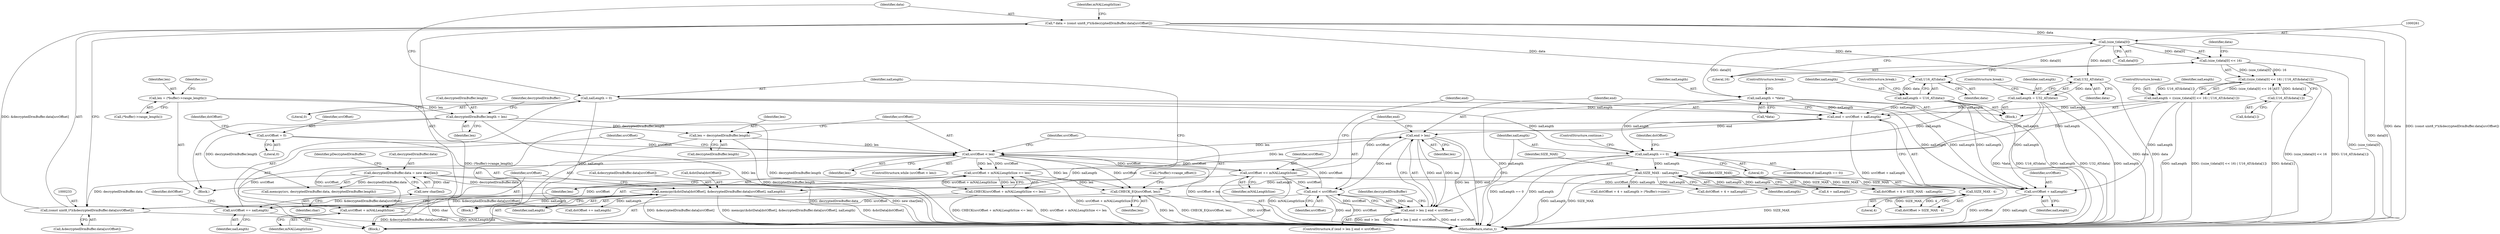 digraph "0_Android_e248db02fbab2ee9162940bc19f087fd7d96cb9d@integer" {
"1000287" [label="(Call,end = srcOffset + nalLength)"];
"1000283" [label="(Call,srcOffset += mNALLengthSize)"];
"1000215" [label="(Call,srcOffset < len)"];
"1000297" [label="(Call,end < srcOffset)"];
"1000294" [label="(Call,end > len)"];
"1000287" [label="(Call,end = srcOffset + nalLength)"];
"1000273" [label="(Call,nalLength = U32_AT(data))"];
"1000275" [label="(Call,U32_AT(data))"];
"1000230" [label="(Call,* data = (const uint8_t*)(&decryptedDrmBuffer.data[srcOffset]))"];
"1000232" [label="(Call,(const uint8_t*)(&decryptedDrmBuffer.data[srcOffset]))"];
"1000389" [label="(Call,memcpy(&dstData[dstOffset], &decryptedDrmBuffer.data[srcOffset], nalLength))"];
"1000136" [label="(Call,decryptedDrmBuffer.data = new char[len])"];
"1000140" [label="(Call,new char[len])"];
"1000334" [label="(Call,SIZE_MAX - nalLength)"];
"1000326" [label="(Call,SIZE_MAX - 4)"];
"1000317" [label="(Call,nalLength == 0)"];
"1000256" [label="(Call,nalLength = ((size_t)data[0] << 16) | U16_AT(&data[1]))"];
"1000258" [label="(Call,((size_t)data[0] << 16) | U16_AT(&data[1]))"];
"1000259" [label="(Call,(size_t)data[0] << 16)"];
"1000260" [label="(Call,(size_t)data[0])"];
"1000266" [label="(Call,U16_AT(&data[1]))"];
"1000244" [label="(Call,nalLength = *data)"];
"1000250" [label="(Call,nalLength = U16_AT(data))"];
"1000252" [label="(Call,U16_AT(data))"];
"1000226" [label="(Call,nalLength = 0)"];
"1000220" [label="(Call,srcOffset + mNALLengthSize <= len)"];
"1000401" [label="(Call,srcOffset += nalLength)"];
"1000202" [label="(Call,srcOffset = 0)"];
"1000209" [label="(Call,len = decryptedDrmBuffer.length)"];
"1000131" [label="(Call,decryptedDrmBuffer.length = len)"];
"1000118" [label="(Call,len = (*buffer)->range_length())"];
"1000219" [label="(Call,CHECK(srcOffset + mNALLengthSize <= len))"];
"1000407" [label="(Call,CHECK_EQ(srcOffset, len))"];
"1000221" [label="(Call,srcOffset + mNALLengthSize)"];
"1000289" [label="(Call,srcOffset + nalLength)"];
"1000293" [label="(Call,end > len || end < srcOffset)"];
"1000292" [label="(ControlStructure,if (end > len || end < srcOffset))"];
"1000242" [label="(Block,)"];
"1000326" [label="(Call,SIZE_MAX - 4)"];
"1000220" [label="(Call,srcOffset + mNALLengthSize <= len)"];
"1000258" [label="(Call,((size_t)data[0] << 16) | U16_AT(&data[1]))"];
"1000257" [label="(Identifier,nalLength)"];
"1000273" [label="(Call,nalLength = U32_AT(data))"];
"1000232" [label="(Call,(const uint8_t*)(&decryptedDrmBuffer.data[srcOffset]))"];
"1000137" [label="(Call,decryptedDrmBuffer.data)"];
"1000277" [label="(ControlStructure,break;)"];
"1000141" [label="(Identifier,char)"];
"1000210" [label="(Identifier,len)"];
"1000219" [label="(Call,CHECK(srcOffset + mNALLengthSize <= len))"];
"1000271" [label="(ControlStructure,break;)"];
"1000118" [label="(Call,len = (*buffer)->range_length())"];
"1000290" [label="(Identifier,srcOffset)"];
"1000390" [label="(Call,&dstData[dstOffset])"];
"1000404" [label="(Call,dstOffset += nalLength)"];
"1000211" [label="(Call,decryptedDrmBuffer.length)"];
"1000217" [label="(Identifier,len)"];
"1000402" [label="(Identifier,srcOffset)"];
"1000265" [label="(Literal,16)"];
"1000228" [label="(Literal,0)"];
"1000275" [label="(Call,U32_AT(data))"];
"1000241" [label="(Identifier,mNALLengthSize)"];
"1000132" [label="(Call,decryptedDrmBuffer.length)"];
"1000209" [label="(Call,len = decryptedDrmBuffer.length)"];
"1000234" [label="(Call,&decryptedDrmBuffer.data[srcOffset])"];
"1000328" [label="(Literal,4)"];
"1000123" [label="(Identifier,src)"];
"1000227" [label="(Identifier,nalLength)"];
"1000144" [label="(Identifier,pDecryptedDrmBuffer)"];
"1000325" [label="(Identifier,dstOffset)"];
"1000287" [label="(Call,end = srcOffset + nalLength)"];
"1000321" [label="(ControlStructure,continue;)"];
"1000319" [label="(Literal,0)"];
"1000401" [label="(Call,srcOffset += nalLength)"];
"1000334" [label="(Call,SIZE_MAX - nalLength)"];
"1000335" [label="(Identifier,SIZE_MAX)"];
"1000297" [label="(Call,end < srcOffset)"];
"1000256" [label="(Call,nalLength = ((size_t)data[0] << 16) | U16_AT(&data[1]))"];
"1000252" [label="(Call,U16_AT(data))"];
"1000291" [label="(Identifier,nalLength)"];
"1000215" [label="(Call,srcOffset < len)"];
"1000248" [label="(ControlStructure,break;)"];
"1000443" [label="(MethodReturn,status_t)"];
"1000251" [label="(Identifier,nalLength)"];
"1000340" [label="(Call,4 + nalLength)"];
"1000120" [label="(Call,(*buffer)->range_length())"];
"1000119" [label="(Identifier,len)"];
"1000136" [label="(Call,decryptedDrmBuffer.data = new char[len])"];
"1000216" [label="(Identifier,srcOffset)"];
"1000245" [label="(Identifier,nalLength)"];
"1000407" [label="(Call,CHECK_EQ(srcOffset, len))"];
"1000244" [label="(Call,nalLength = *data)"];
"1000400" [label="(Identifier,nalLength)"];
"1000226" [label="(Call,nalLength = 0)"];
"1000288" [label="(Identifier,end)"];
"1000260" [label="(Call,(size_t)data[0])"];
"1000231" [label="(Identifier,data)"];
"1000405" [label="(Identifier,dstOffset)"];
"1000318" [label="(Identifier,nalLength)"];
"1000296" [label="(Identifier,len)"];
"1000285" [label="(Identifier,mNALLengthSize)"];
"1000250" [label="(Call,nalLength = U16_AT(data))"];
"1000224" [label="(Identifier,len)"];
"1000330" [label="(Call,dstOffset + 4 > SIZE_MAX - nalLength)"];
"1000294" [label="(Call,end > len)"];
"1000222" [label="(Identifier,srcOffset)"];
"1000303" [label="(Identifier,decryptedDrmBuffer)"];
"1000204" [label="(Literal,0)"];
"1000337" [label="(Call,dstOffset + 4 + nalLength > (*buffer)->size())"];
"1000289" [label="(Call,srcOffset + nalLength)"];
"1000299" [label="(Identifier,srcOffset)"];
"1000230" [label="(Call,* data = (const uint8_t*)(&decryptedDrmBuffer.data[srcOffset]))"];
"1000409" [label="(Identifier,len)"];
"1000131" [label="(Call,decryptedDrmBuffer.length = len)"];
"1000103" [label="(Block,)"];
"1000269" [label="(Identifier,data)"];
"1000253" [label="(Identifier,data)"];
"1000338" [label="(Call,dstOffset + 4 + nalLength)"];
"1000283" [label="(Call,srcOffset += mNALLengthSize)"];
"1000408" [label="(Identifier,srcOffset)"];
"1000274" [label="(Identifier,nalLength)"];
"1000276" [label="(Identifier,data)"];
"1000317" [label="(Call,nalLength == 0)"];
"1000336" [label="(Identifier,nalLength)"];
"1000394" [label="(Call,&decryptedDrmBuffer.data[srcOffset])"];
"1000259" [label="(Call,(size_t)data[0] << 16)"];
"1000262" [label="(Call,data[0])"];
"1000403" [label="(Identifier,nalLength)"];
"1000389" [label="(Call,memcpy(&dstData[dstOffset], &decryptedDrmBuffer.data[srcOffset], nalLength))"];
"1000324" [label="(Call,dstOffset > SIZE_MAX - 4)"];
"1000254" [label="(ControlStructure,break;)"];
"1000327" [label="(Identifier,SIZE_MAX)"];
"1000316" [label="(ControlStructure,if (nalLength == 0))"];
"1000221" [label="(Call,srcOffset + mNALLengthSize)"];
"1000267" [label="(Call,&data[1])"];
"1000246" [label="(Call,*data)"];
"1000411" [label="(Call,(*buffer)->range_offset())"];
"1000223" [label="(Identifier,mNALLengthSize)"];
"1000194" [label="(Block,)"];
"1000284" [label="(Identifier,srcOffset)"];
"1000295" [label="(Identifier,end)"];
"1000140" [label="(Call,new char[len])"];
"1000138" [label="(Identifier,decryptedDrmBuffer)"];
"1000214" [label="(ControlStructure,while (srcOffset < len))"];
"1000135" [label="(Identifier,len)"];
"1000203" [label="(Identifier,srcOffset)"];
"1000298" [label="(Identifier,end)"];
"1000266" [label="(Call,U16_AT(&data[1]))"];
"1000207" [label="(Identifier,dstOffset)"];
"1000293" [label="(Call,end > len || end < srcOffset)"];
"1000202" [label="(Call,srcOffset = 0)"];
"1000218" [label="(Block,)"];
"1000415" [label="(Call,memcpy(src, decryptedDrmBuffer.data, decryptedDrmBuffer.length))"];
"1000287" -> "1000218"  [label="AST: "];
"1000287" -> "1000289"  [label="CFG: "];
"1000288" -> "1000287"  [label="AST: "];
"1000289" -> "1000287"  [label="AST: "];
"1000295" -> "1000287"  [label="CFG: "];
"1000287" -> "1000443"  [label="DDG: srcOffset + nalLength"];
"1000283" -> "1000287"  [label="DDG: srcOffset"];
"1000273" -> "1000287"  [label="DDG: nalLength"];
"1000256" -> "1000287"  [label="DDG: nalLength"];
"1000244" -> "1000287"  [label="DDG: nalLength"];
"1000250" -> "1000287"  [label="DDG: nalLength"];
"1000226" -> "1000287"  [label="DDG: nalLength"];
"1000287" -> "1000294"  [label="DDG: end"];
"1000283" -> "1000218"  [label="AST: "];
"1000283" -> "1000285"  [label="CFG: "];
"1000284" -> "1000283"  [label="AST: "];
"1000285" -> "1000283"  [label="AST: "];
"1000288" -> "1000283"  [label="CFG: "];
"1000283" -> "1000443"  [label="DDG: mNALLengthSize"];
"1000283" -> "1000215"  [label="DDG: srcOffset"];
"1000215" -> "1000283"  [label="DDG: srcOffset"];
"1000283" -> "1000289"  [label="DDG: srcOffset"];
"1000283" -> "1000297"  [label="DDG: srcOffset"];
"1000283" -> "1000401"  [label="DDG: srcOffset"];
"1000215" -> "1000214"  [label="AST: "];
"1000215" -> "1000217"  [label="CFG: "];
"1000216" -> "1000215"  [label="AST: "];
"1000217" -> "1000215"  [label="AST: "];
"1000222" -> "1000215"  [label="CFG: "];
"1000408" -> "1000215"  [label="CFG: "];
"1000215" -> "1000443"  [label="DDG: srcOffset < len"];
"1000297" -> "1000215"  [label="DDG: srcOffset"];
"1000401" -> "1000215"  [label="DDG: srcOffset"];
"1000202" -> "1000215"  [label="DDG: srcOffset"];
"1000209" -> "1000215"  [label="DDG: len"];
"1000294" -> "1000215"  [label="DDG: len"];
"1000215" -> "1000220"  [label="DDG: srcOffset"];
"1000215" -> "1000220"  [label="DDG: len"];
"1000215" -> "1000221"  [label="DDG: srcOffset"];
"1000215" -> "1000407"  [label="DDG: srcOffset"];
"1000215" -> "1000407"  [label="DDG: len"];
"1000297" -> "1000293"  [label="AST: "];
"1000297" -> "1000299"  [label="CFG: "];
"1000298" -> "1000297"  [label="AST: "];
"1000299" -> "1000297"  [label="AST: "];
"1000293" -> "1000297"  [label="CFG: "];
"1000297" -> "1000443"  [label="DDG: end"];
"1000297" -> "1000443"  [label="DDG: srcOffset"];
"1000297" -> "1000293"  [label="DDG: end"];
"1000297" -> "1000293"  [label="DDG: srcOffset"];
"1000294" -> "1000297"  [label="DDG: end"];
"1000297" -> "1000401"  [label="DDG: srcOffset"];
"1000294" -> "1000293"  [label="AST: "];
"1000294" -> "1000296"  [label="CFG: "];
"1000295" -> "1000294"  [label="AST: "];
"1000296" -> "1000294"  [label="AST: "];
"1000298" -> "1000294"  [label="CFG: "];
"1000293" -> "1000294"  [label="CFG: "];
"1000294" -> "1000443"  [label="DDG: len"];
"1000294" -> "1000443"  [label="DDG: end"];
"1000294" -> "1000293"  [label="DDG: end"];
"1000294" -> "1000293"  [label="DDG: len"];
"1000220" -> "1000294"  [label="DDG: len"];
"1000273" -> "1000242"  [label="AST: "];
"1000273" -> "1000275"  [label="CFG: "];
"1000274" -> "1000273"  [label="AST: "];
"1000275" -> "1000273"  [label="AST: "];
"1000277" -> "1000273"  [label="CFG: "];
"1000273" -> "1000443"  [label="DDG: U32_AT(data)"];
"1000273" -> "1000443"  [label="DDG: nalLength"];
"1000275" -> "1000273"  [label="DDG: data"];
"1000273" -> "1000289"  [label="DDG: nalLength"];
"1000273" -> "1000317"  [label="DDG: nalLength"];
"1000275" -> "1000276"  [label="CFG: "];
"1000276" -> "1000275"  [label="AST: "];
"1000275" -> "1000443"  [label="DDG: data"];
"1000230" -> "1000275"  [label="DDG: data"];
"1000260" -> "1000275"  [label="DDG: data[0]"];
"1000230" -> "1000218"  [label="AST: "];
"1000230" -> "1000232"  [label="CFG: "];
"1000231" -> "1000230"  [label="AST: "];
"1000232" -> "1000230"  [label="AST: "];
"1000241" -> "1000230"  [label="CFG: "];
"1000230" -> "1000443"  [label="DDG: data"];
"1000230" -> "1000443"  [label="DDG: (const uint8_t*)(&decryptedDrmBuffer.data[srcOffset])"];
"1000232" -> "1000230"  [label="DDG: &decryptedDrmBuffer.data[srcOffset]"];
"1000230" -> "1000252"  [label="DDG: data"];
"1000230" -> "1000260"  [label="DDG: data"];
"1000232" -> "1000234"  [label="CFG: "];
"1000233" -> "1000232"  [label="AST: "];
"1000234" -> "1000232"  [label="AST: "];
"1000232" -> "1000443"  [label="DDG: &decryptedDrmBuffer.data[srcOffset]"];
"1000389" -> "1000232"  [label="DDG: &decryptedDrmBuffer.data[srcOffset]"];
"1000136" -> "1000232"  [label="DDG: decryptedDrmBuffer.data"];
"1000232" -> "1000389"  [label="DDG: &decryptedDrmBuffer.data[srcOffset]"];
"1000389" -> "1000218"  [label="AST: "];
"1000389" -> "1000400"  [label="CFG: "];
"1000390" -> "1000389"  [label="AST: "];
"1000394" -> "1000389"  [label="AST: "];
"1000400" -> "1000389"  [label="AST: "];
"1000402" -> "1000389"  [label="CFG: "];
"1000389" -> "1000443"  [label="DDG: &decryptedDrmBuffer.data[srcOffset]"];
"1000389" -> "1000443"  [label="DDG: memcpy(&dstData[dstOffset], &decryptedDrmBuffer.data[srcOffset], nalLength)"];
"1000389" -> "1000443"  [label="DDG: &dstData[dstOffset]"];
"1000136" -> "1000389"  [label="DDG: decryptedDrmBuffer.data"];
"1000334" -> "1000389"  [label="DDG: nalLength"];
"1000317" -> "1000389"  [label="DDG: nalLength"];
"1000389" -> "1000401"  [label="DDG: nalLength"];
"1000389" -> "1000404"  [label="DDG: nalLength"];
"1000136" -> "1000103"  [label="AST: "];
"1000136" -> "1000140"  [label="CFG: "];
"1000137" -> "1000136"  [label="AST: "];
"1000140" -> "1000136"  [label="AST: "];
"1000144" -> "1000136"  [label="CFG: "];
"1000136" -> "1000443"  [label="DDG: new char[len]"];
"1000136" -> "1000443"  [label="DDG: decryptedDrmBuffer.data"];
"1000140" -> "1000136"  [label="DDG: char"];
"1000136" -> "1000415"  [label="DDG: decryptedDrmBuffer.data"];
"1000140" -> "1000141"  [label="CFG: "];
"1000141" -> "1000140"  [label="AST: "];
"1000140" -> "1000443"  [label="DDG: char"];
"1000334" -> "1000330"  [label="AST: "];
"1000334" -> "1000336"  [label="CFG: "];
"1000335" -> "1000334"  [label="AST: "];
"1000336" -> "1000334"  [label="AST: "];
"1000330" -> "1000334"  [label="CFG: "];
"1000334" -> "1000443"  [label="DDG: nalLength"];
"1000334" -> "1000443"  [label="DDG: SIZE_MAX"];
"1000334" -> "1000326"  [label="DDG: SIZE_MAX"];
"1000334" -> "1000330"  [label="DDG: SIZE_MAX"];
"1000334" -> "1000330"  [label="DDG: nalLength"];
"1000326" -> "1000334"  [label="DDG: SIZE_MAX"];
"1000317" -> "1000334"  [label="DDG: nalLength"];
"1000334" -> "1000337"  [label="DDG: nalLength"];
"1000334" -> "1000338"  [label="DDG: nalLength"];
"1000334" -> "1000340"  [label="DDG: nalLength"];
"1000326" -> "1000324"  [label="AST: "];
"1000326" -> "1000328"  [label="CFG: "];
"1000327" -> "1000326"  [label="AST: "];
"1000328" -> "1000326"  [label="AST: "];
"1000324" -> "1000326"  [label="CFG: "];
"1000326" -> "1000443"  [label="DDG: SIZE_MAX"];
"1000326" -> "1000324"  [label="DDG: SIZE_MAX"];
"1000326" -> "1000324"  [label="DDG: 4"];
"1000317" -> "1000316"  [label="AST: "];
"1000317" -> "1000319"  [label="CFG: "];
"1000318" -> "1000317"  [label="AST: "];
"1000319" -> "1000317"  [label="AST: "];
"1000321" -> "1000317"  [label="CFG: "];
"1000325" -> "1000317"  [label="CFG: "];
"1000317" -> "1000443"  [label="DDG: nalLength"];
"1000317" -> "1000443"  [label="DDG: nalLength == 0"];
"1000256" -> "1000317"  [label="DDG: nalLength"];
"1000244" -> "1000317"  [label="DDG: nalLength"];
"1000250" -> "1000317"  [label="DDG: nalLength"];
"1000226" -> "1000317"  [label="DDG: nalLength"];
"1000256" -> "1000242"  [label="AST: "];
"1000256" -> "1000258"  [label="CFG: "];
"1000257" -> "1000256"  [label="AST: "];
"1000258" -> "1000256"  [label="AST: "];
"1000271" -> "1000256"  [label="CFG: "];
"1000256" -> "1000443"  [label="DDG: ((size_t)data[0] << 16) | U16_AT(&data[1])"];
"1000256" -> "1000443"  [label="DDG: nalLength"];
"1000258" -> "1000256"  [label="DDG: (size_t)data[0] << 16"];
"1000258" -> "1000256"  [label="DDG: U16_AT(&data[1])"];
"1000256" -> "1000289"  [label="DDG: nalLength"];
"1000258" -> "1000266"  [label="CFG: "];
"1000259" -> "1000258"  [label="AST: "];
"1000266" -> "1000258"  [label="AST: "];
"1000258" -> "1000443"  [label="DDG: (size_t)data[0] << 16"];
"1000258" -> "1000443"  [label="DDG: U16_AT(&data[1])"];
"1000259" -> "1000258"  [label="DDG: (size_t)data[0]"];
"1000259" -> "1000258"  [label="DDG: 16"];
"1000266" -> "1000258"  [label="DDG: &data[1]"];
"1000259" -> "1000265"  [label="CFG: "];
"1000260" -> "1000259"  [label="AST: "];
"1000265" -> "1000259"  [label="AST: "];
"1000269" -> "1000259"  [label="CFG: "];
"1000259" -> "1000443"  [label="DDG: (size_t)data[0]"];
"1000260" -> "1000259"  [label="DDG: data[0]"];
"1000260" -> "1000262"  [label="CFG: "];
"1000261" -> "1000260"  [label="AST: "];
"1000262" -> "1000260"  [label="AST: "];
"1000265" -> "1000260"  [label="CFG: "];
"1000260" -> "1000443"  [label="DDG: data[0]"];
"1000260" -> "1000244"  [label="DDG: data[0]"];
"1000260" -> "1000252"  [label="DDG: data[0]"];
"1000266" -> "1000267"  [label="CFG: "];
"1000267" -> "1000266"  [label="AST: "];
"1000266" -> "1000443"  [label="DDG: &data[1]"];
"1000244" -> "1000242"  [label="AST: "];
"1000244" -> "1000246"  [label="CFG: "];
"1000245" -> "1000244"  [label="AST: "];
"1000246" -> "1000244"  [label="AST: "];
"1000248" -> "1000244"  [label="CFG: "];
"1000244" -> "1000443"  [label="DDG: nalLength"];
"1000244" -> "1000443"  [label="DDG: *data"];
"1000244" -> "1000289"  [label="DDG: nalLength"];
"1000250" -> "1000242"  [label="AST: "];
"1000250" -> "1000252"  [label="CFG: "];
"1000251" -> "1000250"  [label="AST: "];
"1000252" -> "1000250"  [label="AST: "];
"1000254" -> "1000250"  [label="CFG: "];
"1000250" -> "1000443"  [label="DDG: nalLength"];
"1000250" -> "1000443"  [label="DDG: U16_AT(data)"];
"1000252" -> "1000250"  [label="DDG: data"];
"1000250" -> "1000289"  [label="DDG: nalLength"];
"1000252" -> "1000253"  [label="CFG: "];
"1000253" -> "1000252"  [label="AST: "];
"1000252" -> "1000443"  [label="DDG: data"];
"1000226" -> "1000218"  [label="AST: "];
"1000226" -> "1000228"  [label="CFG: "];
"1000227" -> "1000226"  [label="AST: "];
"1000228" -> "1000226"  [label="AST: "];
"1000231" -> "1000226"  [label="CFG: "];
"1000226" -> "1000443"  [label="DDG: nalLength"];
"1000226" -> "1000289"  [label="DDG: nalLength"];
"1000220" -> "1000219"  [label="AST: "];
"1000220" -> "1000224"  [label="CFG: "];
"1000221" -> "1000220"  [label="AST: "];
"1000224" -> "1000220"  [label="AST: "];
"1000219" -> "1000220"  [label="CFG: "];
"1000220" -> "1000443"  [label="DDG: srcOffset + mNALLengthSize"];
"1000220" -> "1000219"  [label="DDG: srcOffset + mNALLengthSize"];
"1000220" -> "1000219"  [label="DDG: len"];
"1000220" -> "1000407"  [label="DDG: len"];
"1000401" -> "1000218"  [label="AST: "];
"1000401" -> "1000403"  [label="CFG: "];
"1000402" -> "1000401"  [label="AST: "];
"1000403" -> "1000401"  [label="AST: "];
"1000405" -> "1000401"  [label="CFG: "];
"1000202" -> "1000194"  [label="AST: "];
"1000202" -> "1000204"  [label="CFG: "];
"1000203" -> "1000202"  [label="AST: "];
"1000204" -> "1000202"  [label="AST: "];
"1000207" -> "1000202"  [label="CFG: "];
"1000209" -> "1000194"  [label="AST: "];
"1000209" -> "1000211"  [label="CFG: "];
"1000210" -> "1000209"  [label="AST: "];
"1000211" -> "1000209"  [label="AST: "];
"1000216" -> "1000209"  [label="CFG: "];
"1000209" -> "1000443"  [label="DDG: decryptedDrmBuffer.length"];
"1000131" -> "1000209"  [label="DDG: decryptedDrmBuffer.length"];
"1000131" -> "1000103"  [label="AST: "];
"1000131" -> "1000135"  [label="CFG: "];
"1000132" -> "1000131"  [label="AST: "];
"1000135" -> "1000131"  [label="AST: "];
"1000138" -> "1000131"  [label="CFG: "];
"1000131" -> "1000443"  [label="DDG: decryptedDrmBuffer.length"];
"1000131" -> "1000443"  [label="DDG: len"];
"1000118" -> "1000131"  [label="DDG: len"];
"1000131" -> "1000415"  [label="DDG: decryptedDrmBuffer.length"];
"1000118" -> "1000103"  [label="AST: "];
"1000118" -> "1000120"  [label="CFG: "];
"1000119" -> "1000118"  [label="AST: "];
"1000120" -> "1000118"  [label="AST: "];
"1000123" -> "1000118"  [label="CFG: "];
"1000118" -> "1000443"  [label="DDG: (*buffer)->range_length()"];
"1000219" -> "1000218"  [label="AST: "];
"1000227" -> "1000219"  [label="CFG: "];
"1000219" -> "1000443"  [label="DDG: CHECK(srcOffset + mNALLengthSize <= len)"];
"1000219" -> "1000443"  [label="DDG: srcOffset + mNALLengthSize <= len"];
"1000407" -> "1000194"  [label="AST: "];
"1000407" -> "1000409"  [label="CFG: "];
"1000408" -> "1000407"  [label="AST: "];
"1000409" -> "1000407"  [label="AST: "];
"1000411" -> "1000407"  [label="CFG: "];
"1000407" -> "1000443"  [label="DDG: len"];
"1000407" -> "1000443"  [label="DDG: CHECK_EQ(srcOffset, len)"];
"1000407" -> "1000443"  [label="DDG: srcOffset"];
"1000221" -> "1000223"  [label="CFG: "];
"1000222" -> "1000221"  [label="AST: "];
"1000223" -> "1000221"  [label="AST: "];
"1000224" -> "1000221"  [label="CFG: "];
"1000221" -> "1000443"  [label="DDG: mNALLengthSize"];
"1000289" -> "1000291"  [label="CFG: "];
"1000290" -> "1000289"  [label="AST: "];
"1000291" -> "1000289"  [label="AST: "];
"1000289" -> "1000443"  [label="DDG: nalLength"];
"1000289" -> "1000443"  [label="DDG: srcOffset"];
"1000293" -> "1000292"  [label="AST: "];
"1000303" -> "1000293"  [label="CFG: "];
"1000318" -> "1000293"  [label="CFG: "];
"1000293" -> "1000443"  [label="DDG: end > len"];
"1000293" -> "1000443"  [label="DDG: end > len || end < srcOffset"];
"1000293" -> "1000443"  [label="DDG: end < srcOffset"];
}
